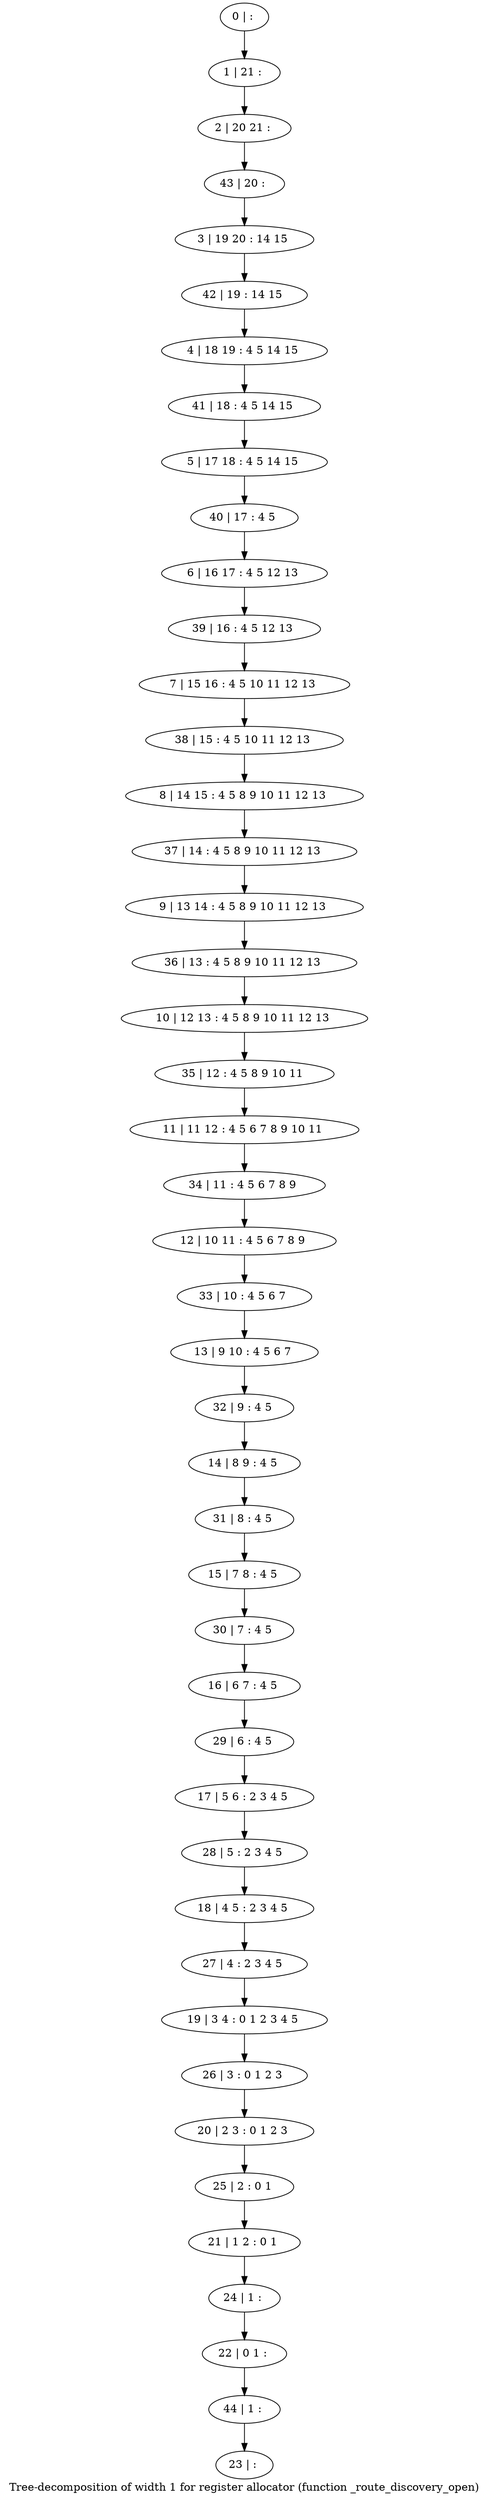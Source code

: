 digraph G {
graph [label="Tree-decomposition of width 1 for register allocator (function _route_discovery_open)"]
0[label="0 | : "];
1[label="1 | 21 : "];
2[label="2 | 20 21 : "];
3[label="3 | 19 20 : 14 15 "];
4[label="4 | 18 19 : 4 5 14 15 "];
5[label="5 | 17 18 : 4 5 14 15 "];
6[label="6 | 16 17 : 4 5 12 13 "];
7[label="7 | 15 16 : 4 5 10 11 12 13 "];
8[label="8 | 14 15 : 4 5 8 9 10 11 12 13 "];
9[label="9 | 13 14 : 4 5 8 9 10 11 12 13 "];
10[label="10 | 12 13 : 4 5 8 9 10 11 12 13 "];
11[label="11 | 11 12 : 4 5 6 7 8 9 10 11 "];
12[label="12 | 10 11 : 4 5 6 7 8 9 "];
13[label="13 | 9 10 : 4 5 6 7 "];
14[label="14 | 8 9 : 4 5 "];
15[label="15 | 7 8 : 4 5 "];
16[label="16 | 6 7 : 4 5 "];
17[label="17 | 5 6 : 2 3 4 5 "];
18[label="18 | 4 5 : 2 3 4 5 "];
19[label="19 | 3 4 : 0 1 2 3 4 5 "];
20[label="20 | 2 3 : 0 1 2 3 "];
21[label="21 | 1 2 : 0 1 "];
22[label="22 | 0 1 : "];
23[label="23 | : "];
24[label="24 | 1 : "];
25[label="25 | 2 : 0 1 "];
26[label="26 | 3 : 0 1 2 3 "];
27[label="27 | 4 : 2 3 4 5 "];
28[label="28 | 5 : 2 3 4 5 "];
29[label="29 | 6 : 4 5 "];
30[label="30 | 7 : 4 5 "];
31[label="31 | 8 : 4 5 "];
32[label="32 | 9 : 4 5 "];
33[label="33 | 10 : 4 5 6 7 "];
34[label="34 | 11 : 4 5 6 7 8 9 "];
35[label="35 | 12 : 4 5 8 9 10 11 "];
36[label="36 | 13 : 4 5 8 9 10 11 12 13 "];
37[label="37 | 14 : 4 5 8 9 10 11 12 13 "];
38[label="38 | 15 : 4 5 10 11 12 13 "];
39[label="39 | 16 : 4 5 12 13 "];
40[label="40 | 17 : 4 5 "];
41[label="41 | 18 : 4 5 14 15 "];
42[label="42 | 19 : 14 15 "];
43[label="43 | 20 : "];
44[label="44 | 1 : "];
0->1 ;
1->2 ;
24->22 ;
21->24 ;
25->21 ;
20->25 ;
26->20 ;
19->26 ;
27->19 ;
18->27 ;
28->18 ;
17->28 ;
29->17 ;
16->29 ;
30->16 ;
15->30 ;
31->15 ;
14->31 ;
32->14 ;
13->32 ;
33->13 ;
12->33 ;
34->12 ;
11->34 ;
35->11 ;
10->35 ;
36->10 ;
9->36 ;
37->9 ;
8->37 ;
38->8 ;
7->38 ;
39->7 ;
6->39 ;
40->6 ;
5->40 ;
41->5 ;
4->41 ;
42->4 ;
3->42 ;
43->3 ;
2->43 ;
44->23 ;
22->44 ;
}
